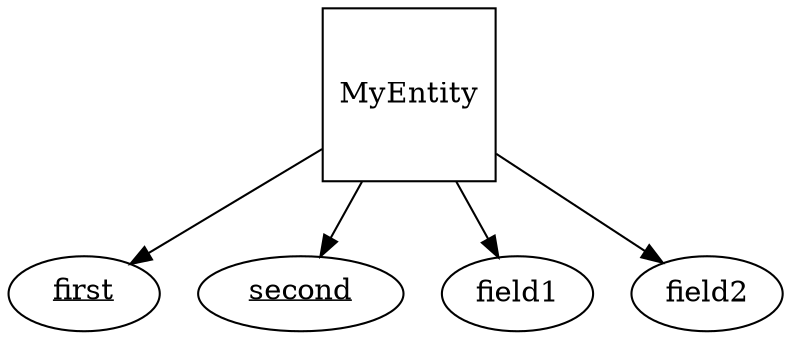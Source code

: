 digraph G {
  MyEntity[shape="square"]
  first[label=< <u>first</u> >]
  second[label=< <u>second</u> >]
  MyEntity -> first
  MyEntity -> second
  MyEntity -> field1
  MyEntity -> field2
}
